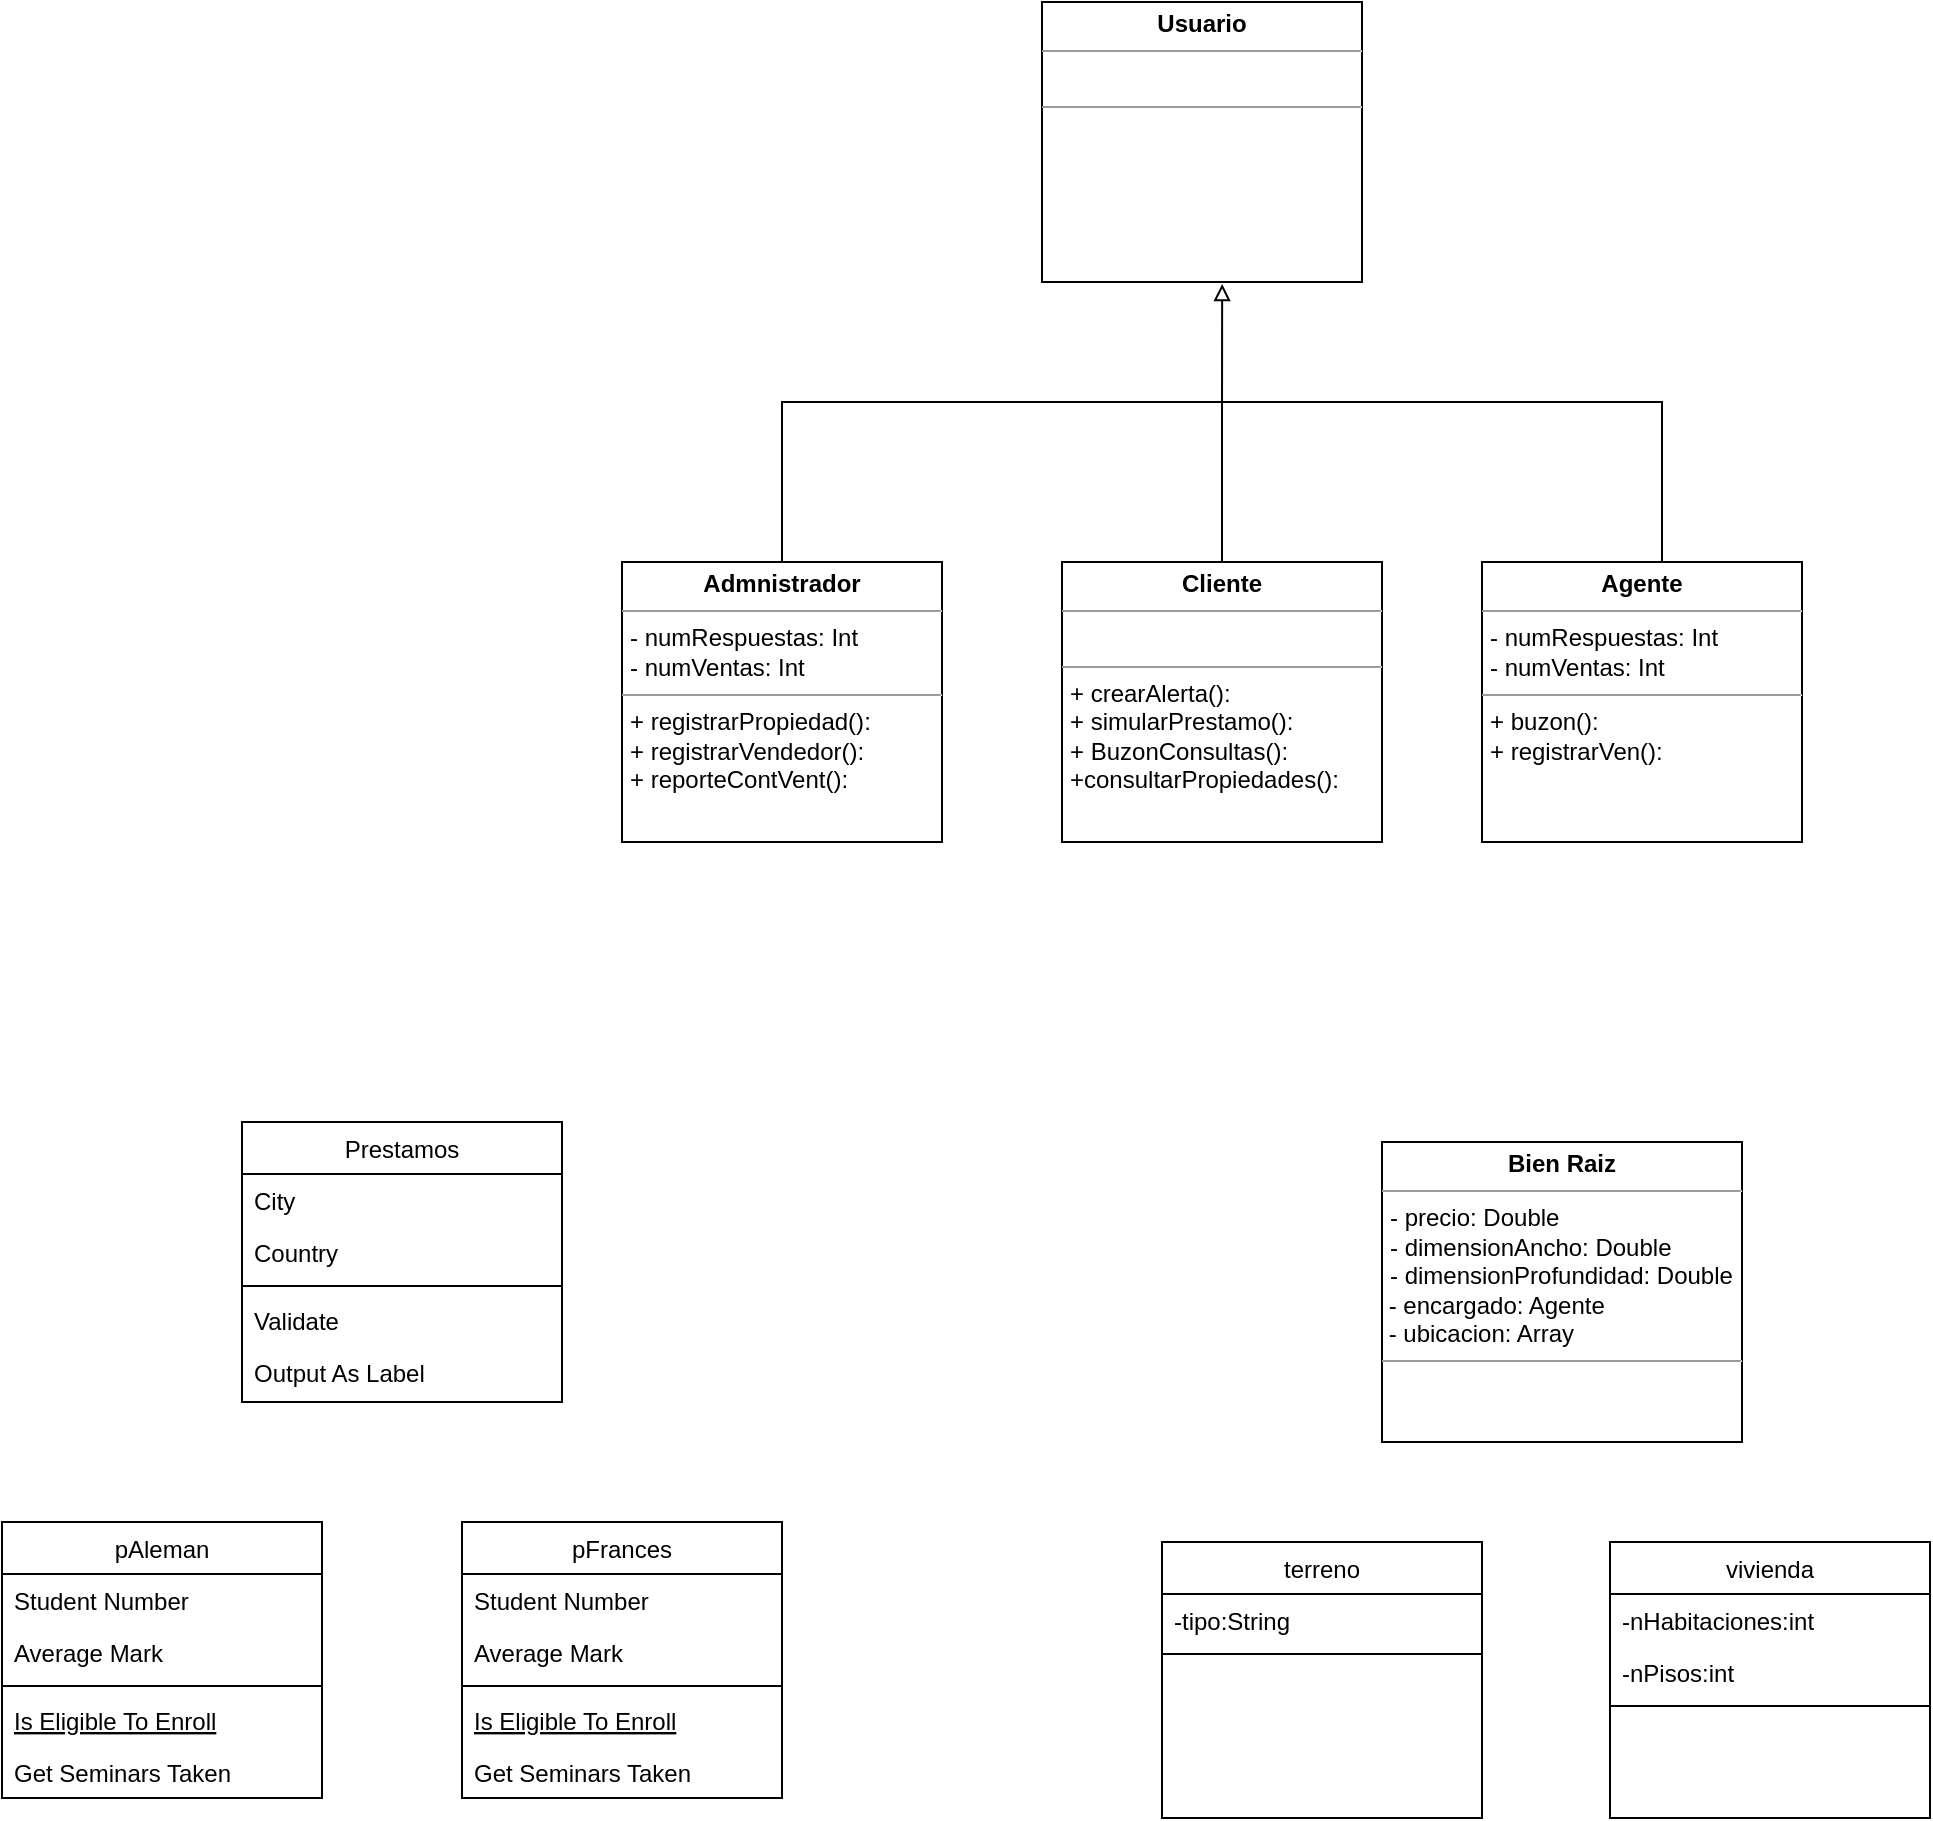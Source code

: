 <mxfile version="14.7.10" type="github">
  <diagram id="C5RBs43oDa-KdzZeNtuy" name="Page-1">
    <mxGraphModel dx="1695" dy="486" grid="1" gridSize="10" guides="1" tooltips="1" connect="1" arrows="1" fold="1" page="1" pageScale="1" pageWidth="827" pageHeight="1169" math="0" shadow="0">
      <root>
        <mxCell id="WIyWlLk6GJQsqaUBKTNV-0" />
        <mxCell id="WIyWlLk6GJQsqaUBKTNV-1" parent="WIyWlLk6GJQsqaUBKTNV-0" />
        <mxCell id="zkfFHV4jXpPFQw0GAbJ--17" value="Prestamos" style="swimlane;fontStyle=0;align=center;verticalAlign=top;childLayout=stackLayout;horizontal=1;startSize=26;horizontalStack=0;resizeParent=1;resizeLast=0;collapsible=1;marginBottom=0;rounded=0;shadow=0;strokeWidth=1;" parent="WIyWlLk6GJQsqaUBKTNV-1" vertex="1">
          <mxGeometry x="-270" y="640" width="160" height="140" as="geometry">
            <mxRectangle x="550" y="140" width="160" height="26" as="alternateBounds" />
          </mxGeometry>
        </mxCell>
        <mxCell id="zkfFHV4jXpPFQw0GAbJ--19" value="City" style="text;align=left;verticalAlign=top;spacingLeft=4;spacingRight=4;overflow=hidden;rotatable=0;points=[[0,0.5],[1,0.5]];portConstraint=eastwest;rounded=0;shadow=0;html=0;" parent="zkfFHV4jXpPFQw0GAbJ--17" vertex="1">
          <mxGeometry y="26" width="160" height="26" as="geometry" />
        </mxCell>
        <mxCell id="zkfFHV4jXpPFQw0GAbJ--22" value="Country" style="text;align=left;verticalAlign=top;spacingLeft=4;spacingRight=4;overflow=hidden;rotatable=0;points=[[0,0.5],[1,0.5]];portConstraint=eastwest;rounded=0;shadow=0;html=0;" parent="zkfFHV4jXpPFQw0GAbJ--17" vertex="1">
          <mxGeometry y="52" width="160" height="26" as="geometry" />
        </mxCell>
        <mxCell id="zkfFHV4jXpPFQw0GAbJ--23" value="" style="line;html=1;strokeWidth=1;align=left;verticalAlign=middle;spacingTop=-1;spacingLeft=3;spacingRight=3;rotatable=0;labelPosition=right;points=[];portConstraint=eastwest;" parent="zkfFHV4jXpPFQw0GAbJ--17" vertex="1">
          <mxGeometry y="78" width="160" height="8" as="geometry" />
        </mxCell>
        <mxCell id="zkfFHV4jXpPFQw0GAbJ--24" value="Validate" style="text;align=left;verticalAlign=top;spacingLeft=4;spacingRight=4;overflow=hidden;rotatable=0;points=[[0,0.5],[1,0.5]];portConstraint=eastwest;" parent="zkfFHV4jXpPFQw0GAbJ--17" vertex="1">
          <mxGeometry y="86" width="160" height="26" as="geometry" />
        </mxCell>
        <mxCell id="zkfFHV4jXpPFQw0GAbJ--25" value="Output As Label" style="text;align=left;verticalAlign=top;spacingLeft=4;spacingRight=4;overflow=hidden;rotatable=0;points=[[0,0.5],[1,0.5]];portConstraint=eastwest;" parent="zkfFHV4jXpPFQw0GAbJ--17" vertex="1">
          <mxGeometry y="112" width="160" height="26" as="geometry" />
        </mxCell>
        <mxCell id="CY76NR0OJ5NZ0YB6ovkI-24" value="pAleman" style="swimlane;fontStyle=0;align=center;verticalAlign=top;childLayout=stackLayout;horizontal=1;startSize=26;horizontalStack=0;resizeParent=1;resizeLast=0;collapsible=1;marginBottom=0;rounded=0;shadow=0;strokeWidth=1;" parent="WIyWlLk6GJQsqaUBKTNV-1" vertex="1">
          <mxGeometry x="-390" y="840" width="160" height="138" as="geometry">
            <mxRectangle x="130" y="380" width="160" height="26" as="alternateBounds" />
          </mxGeometry>
        </mxCell>
        <mxCell id="CY76NR0OJ5NZ0YB6ovkI-25" value="Student Number" style="text;align=left;verticalAlign=top;spacingLeft=4;spacingRight=4;overflow=hidden;rotatable=0;points=[[0,0.5],[1,0.5]];portConstraint=eastwest;" parent="CY76NR0OJ5NZ0YB6ovkI-24" vertex="1">
          <mxGeometry y="26" width="160" height="26" as="geometry" />
        </mxCell>
        <mxCell id="CY76NR0OJ5NZ0YB6ovkI-26" value="Average Mark" style="text;align=left;verticalAlign=top;spacingLeft=4;spacingRight=4;overflow=hidden;rotatable=0;points=[[0,0.5],[1,0.5]];portConstraint=eastwest;rounded=0;shadow=0;html=0;" parent="CY76NR0OJ5NZ0YB6ovkI-24" vertex="1">
          <mxGeometry y="52" width="160" height="26" as="geometry" />
        </mxCell>
        <mxCell id="CY76NR0OJ5NZ0YB6ovkI-27" value="" style="line;html=1;strokeWidth=1;align=left;verticalAlign=middle;spacingTop=-1;spacingLeft=3;spacingRight=3;rotatable=0;labelPosition=right;points=[];portConstraint=eastwest;" parent="CY76NR0OJ5NZ0YB6ovkI-24" vertex="1">
          <mxGeometry y="78" width="160" height="8" as="geometry" />
        </mxCell>
        <mxCell id="CY76NR0OJ5NZ0YB6ovkI-28" value="Is Eligible To Enroll" style="text;align=left;verticalAlign=top;spacingLeft=4;spacingRight=4;overflow=hidden;rotatable=0;points=[[0,0.5],[1,0.5]];portConstraint=eastwest;fontStyle=4" parent="CY76NR0OJ5NZ0YB6ovkI-24" vertex="1">
          <mxGeometry y="86" width="160" height="26" as="geometry" />
        </mxCell>
        <mxCell id="CY76NR0OJ5NZ0YB6ovkI-29" value="Get Seminars Taken" style="text;align=left;verticalAlign=top;spacingLeft=4;spacingRight=4;overflow=hidden;rotatable=0;points=[[0,0.5],[1,0.5]];portConstraint=eastwest;" parent="CY76NR0OJ5NZ0YB6ovkI-24" vertex="1">
          <mxGeometry y="112" width="160" height="26" as="geometry" />
        </mxCell>
        <mxCell id="CY76NR0OJ5NZ0YB6ovkI-30" value="pFrances" style="swimlane;fontStyle=0;align=center;verticalAlign=top;childLayout=stackLayout;horizontal=1;startSize=26;horizontalStack=0;resizeParent=1;resizeLast=0;collapsible=1;marginBottom=0;rounded=0;shadow=0;strokeWidth=1;" parent="WIyWlLk6GJQsqaUBKTNV-1" vertex="1">
          <mxGeometry x="-160" y="840" width="160" height="138" as="geometry">
            <mxRectangle x="130" y="380" width="160" height="26" as="alternateBounds" />
          </mxGeometry>
        </mxCell>
        <mxCell id="CY76NR0OJ5NZ0YB6ovkI-31" value="Student Number" style="text;align=left;verticalAlign=top;spacingLeft=4;spacingRight=4;overflow=hidden;rotatable=0;points=[[0,0.5],[1,0.5]];portConstraint=eastwest;" parent="CY76NR0OJ5NZ0YB6ovkI-30" vertex="1">
          <mxGeometry y="26" width="160" height="26" as="geometry" />
        </mxCell>
        <mxCell id="CY76NR0OJ5NZ0YB6ovkI-32" value="Average Mark" style="text;align=left;verticalAlign=top;spacingLeft=4;spacingRight=4;overflow=hidden;rotatable=0;points=[[0,0.5],[1,0.5]];portConstraint=eastwest;rounded=0;shadow=0;html=0;" parent="CY76NR0OJ5NZ0YB6ovkI-30" vertex="1">
          <mxGeometry y="52" width="160" height="26" as="geometry" />
        </mxCell>
        <mxCell id="CY76NR0OJ5NZ0YB6ovkI-33" value="" style="line;html=1;strokeWidth=1;align=left;verticalAlign=middle;spacingTop=-1;spacingLeft=3;spacingRight=3;rotatable=0;labelPosition=right;points=[];portConstraint=eastwest;" parent="CY76NR0OJ5NZ0YB6ovkI-30" vertex="1">
          <mxGeometry y="78" width="160" height="8" as="geometry" />
        </mxCell>
        <mxCell id="CY76NR0OJ5NZ0YB6ovkI-34" value="Is Eligible To Enroll" style="text;align=left;verticalAlign=top;spacingLeft=4;spacingRight=4;overflow=hidden;rotatable=0;points=[[0,0.5],[1,0.5]];portConstraint=eastwest;fontStyle=4" parent="CY76NR0OJ5NZ0YB6ovkI-30" vertex="1">
          <mxGeometry y="86" width="160" height="26" as="geometry" />
        </mxCell>
        <mxCell id="CY76NR0OJ5NZ0YB6ovkI-35" value="Get Seminars Taken" style="text;align=left;verticalAlign=top;spacingLeft=4;spacingRight=4;overflow=hidden;rotatable=0;points=[[0,0.5],[1,0.5]];portConstraint=eastwest;" parent="CY76NR0OJ5NZ0YB6ovkI-30" vertex="1">
          <mxGeometry y="112" width="160" height="26" as="geometry" />
        </mxCell>
        <mxCell id="CY76NR0OJ5NZ0YB6ovkI-42" value="terreno" style="swimlane;fontStyle=0;align=center;verticalAlign=top;childLayout=stackLayout;horizontal=1;startSize=26;horizontalStack=0;resizeParent=1;resizeLast=0;collapsible=1;marginBottom=0;rounded=0;shadow=0;strokeWidth=1;" parent="WIyWlLk6GJQsqaUBKTNV-1" vertex="1">
          <mxGeometry x="190" y="850" width="160" height="138" as="geometry">
            <mxRectangle x="130" y="380" width="160" height="26" as="alternateBounds" />
          </mxGeometry>
        </mxCell>
        <mxCell id="CY76NR0OJ5NZ0YB6ovkI-43" value="-tipo:String" style="text;align=left;verticalAlign=top;spacingLeft=4;spacingRight=4;overflow=hidden;rotatable=0;points=[[0,0.5],[1,0.5]];portConstraint=eastwest;" parent="CY76NR0OJ5NZ0YB6ovkI-42" vertex="1">
          <mxGeometry y="26" width="160" height="26" as="geometry" />
        </mxCell>
        <mxCell id="CY76NR0OJ5NZ0YB6ovkI-45" value="" style="line;html=1;strokeWidth=1;align=left;verticalAlign=middle;spacingTop=-1;spacingLeft=3;spacingRight=3;rotatable=0;labelPosition=right;points=[];portConstraint=eastwest;" parent="CY76NR0OJ5NZ0YB6ovkI-42" vertex="1">
          <mxGeometry y="52" width="160" height="8" as="geometry" />
        </mxCell>
        <mxCell id="CY76NR0OJ5NZ0YB6ovkI-48" value="vivienda" style="swimlane;fontStyle=0;align=center;verticalAlign=top;childLayout=stackLayout;horizontal=1;startSize=26;horizontalStack=0;resizeParent=1;resizeLast=0;collapsible=1;marginBottom=0;rounded=0;shadow=0;strokeWidth=1;" parent="WIyWlLk6GJQsqaUBKTNV-1" vertex="1">
          <mxGeometry x="414" y="850" width="160" height="138" as="geometry">
            <mxRectangle x="130" y="380" width="160" height="26" as="alternateBounds" />
          </mxGeometry>
        </mxCell>
        <mxCell id="CY76NR0OJ5NZ0YB6ovkI-49" value="-nHabitaciones:int" style="text;align=left;verticalAlign=top;spacingLeft=4;spacingRight=4;overflow=hidden;rotatable=0;points=[[0,0.5],[1,0.5]];portConstraint=eastwest;" parent="CY76NR0OJ5NZ0YB6ovkI-48" vertex="1">
          <mxGeometry y="26" width="160" height="26" as="geometry" />
        </mxCell>
        <mxCell id="CY76NR0OJ5NZ0YB6ovkI-50" value="-nPisos:int" style="text;align=left;verticalAlign=top;spacingLeft=4;spacingRight=4;overflow=hidden;rotatable=0;points=[[0,0.5],[1,0.5]];portConstraint=eastwest;rounded=0;shadow=0;html=0;" parent="CY76NR0OJ5NZ0YB6ovkI-48" vertex="1">
          <mxGeometry y="52" width="160" height="26" as="geometry" />
        </mxCell>
        <mxCell id="CY76NR0OJ5NZ0YB6ovkI-51" value="" style="line;html=1;strokeWidth=1;align=left;verticalAlign=middle;spacingTop=-1;spacingLeft=3;spacingRight=3;rotatable=0;labelPosition=right;points=[];portConstraint=eastwest;" parent="CY76NR0OJ5NZ0YB6ovkI-48" vertex="1">
          <mxGeometry y="78" width="160" height="8" as="geometry" />
        </mxCell>
        <mxCell id="NgRh3cSe2NJ35DDAYW6M-10" style="edgeStyle=orthogonalEdgeStyle;rounded=0;orthogonalLoop=1;jettySize=auto;html=1;endArrow=none;endFill=0;" edge="1" parent="WIyWlLk6GJQsqaUBKTNV-1" source="NgRh3cSe2NJ35DDAYW6M-0">
          <mxGeometry relative="1" as="geometry">
            <mxPoint x="220" y="280" as="targetPoint" />
            <Array as="points">
              <mxPoint x="440" y="280" />
            </Array>
          </mxGeometry>
        </mxCell>
        <mxCell id="NgRh3cSe2NJ35DDAYW6M-0" value="&lt;p style=&quot;margin: 0px ; margin-top: 4px ; text-align: center&quot;&gt;&lt;b&gt;Agente&lt;/b&gt;&lt;/p&gt;&lt;hr size=&quot;1&quot;&gt;&lt;p style=&quot;margin: 0px ; margin-left: 4px&quot;&gt;- numRespuestas: Int&lt;/p&gt;&lt;p style=&quot;margin: 0px ; margin-left: 4px&quot;&gt;- numVentas: Int&lt;/p&gt;&lt;hr size=&quot;1&quot;&gt;&lt;p style=&quot;margin: 0px ; margin-left: 4px&quot;&gt;+ buzon()&lt;span&gt;:&amp;nbsp;&lt;/span&gt;&lt;/p&gt;&lt;p style=&quot;margin: 0px ; margin-left: 4px&quot;&gt;&lt;span&gt;+ registrarVen():&lt;/span&gt;&lt;/p&gt;" style="verticalAlign=top;align=left;overflow=fill;fontSize=12;fontFamily=Helvetica;html=1;" vertex="1" parent="WIyWlLk6GJQsqaUBKTNV-1">
          <mxGeometry x="350" y="360" width="160" height="140" as="geometry" />
        </mxCell>
        <mxCell id="NgRh3cSe2NJ35DDAYW6M-8" style="edgeStyle=orthogonalEdgeStyle;rounded=0;orthogonalLoop=1;jettySize=auto;html=1;endArrow=none;endFill=0;" edge="1" parent="WIyWlLk6GJQsqaUBKTNV-1" source="NgRh3cSe2NJ35DDAYW6M-4">
          <mxGeometry relative="1" as="geometry">
            <mxPoint x="220" y="280" as="targetPoint" />
            <Array as="points">
              <mxPoint y="310" />
              <mxPoint y="310" />
            </Array>
          </mxGeometry>
        </mxCell>
        <mxCell id="NgRh3cSe2NJ35DDAYW6M-4" value="&lt;p style=&quot;margin: 0px ; margin-top: 4px ; text-align: center&quot;&gt;&lt;b&gt;Admnistrador&lt;/b&gt;&lt;/p&gt;&lt;hr size=&quot;1&quot;&gt;&lt;p style=&quot;margin: 0px ; margin-left: 4px&quot;&gt;- numRespuestas: Int&lt;/p&gt;&lt;p style=&quot;margin: 0px ; margin-left: 4px&quot;&gt;- numVentas: Int&lt;/p&gt;&lt;hr size=&quot;1&quot;&gt;&lt;p style=&quot;margin: 0px ; margin-left: 4px&quot;&gt;+ registrarPropiedad()&lt;span&gt;:&amp;nbsp;&lt;/span&gt;&lt;/p&gt;&lt;p style=&quot;margin: 0px ; margin-left: 4px&quot;&gt;&lt;span&gt;+ registrarVendedor(&lt;/span&gt;&lt;span&gt;):&lt;/span&gt;&lt;/p&gt;&lt;p style=&quot;margin: 0px ; margin-left: 4px&quot;&gt;&lt;span&gt;+ reporteContVent():&lt;/span&gt;&lt;/p&gt;" style="verticalAlign=top;align=left;overflow=fill;fontSize=12;fontFamily=Helvetica;html=1;" vertex="1" parent="WIyWlLk6GJQsqaUBKTNV-1">
          <mxGeometry x="-80" y="360" width="160" height="140" as="geometry" />
        </mxCell>
        <mxCell id="NgRh3cSe2NJ35DDAYW6M-5" value="&lt;p style=&quot;margin: 0px ; margin-top: 4px ; text-align: center&quot;&gt;&lt;b&gt;Usuario&lt;/b&gt;&lt;/p&gt;&lt;hr size=&quot;1&quot;&gt;&lt;p style=&quot;margin: 0px ; margin-left: 4px&quot;&gt;&lt;br&gt;&lt;/p&gt;&lt;hr size=&quot;1&quot;&gt;&lt;p style=&quot;margin: 0px ; margin-left: 4px&quot;&gt;&lt;br&gt;&lt;/p&gt;" style="verticalAlign=top;align=left;overflow=fill;fontSize=12;fontFamily=Helvetica;html=1;" vertex="1" parent="WIyWlLk6GJQsqaUBKTNV-1">
          <mxGeometry x="130" y="80" width="160" height="140" as="geometry" />
        </mxCell>
        <mxCell id="NgRh3cSe2NJ35DDAYW6M-7" style="edgeStyle=orthogonalEdgeStyle;rounded=0;orthogonalLoop=1;jettySize=auto;html=1;entryX=0.563;entryY=1.007;entryDx=0;entryDy=0;entryPerimeter=0;endArrow=block;endFill=0;" edge="1" parent="WIyWlLk6GJQsqaUBKTNV-1" source="NgRh3cSe2NJ35DDAYW6M-6" target="NgRh3cSe2NJ35DDAYW6M-5">
          <mxGeometry relative="1" as="geometry" />
        </mxCell>
        <mxCell id="NgRh3cSe2NJ35DDAYW6M-6" value="&lt;p style=&quot;margin: 0px ; margin-top: 4px ; text-align: center&quot;&gt;&lt;b&gt;Cliente&lt;/b&gt;&lt;/p&gt;&lt;hr size=&quot;1&quot;&gt;&lt;p style=&quot;margin: 0px ; margin-left: 4px&quot;&gt;&lt;br&gt;&lt;/p&gt;&lt;hr size=&quot;1&quot;&gt;&lt;p style=&quot;margin: 0px ; margin-left: 4px&quot;&gt;+ crearAlerta()&lt;span&gt;:&amp;nbsp;&lt;/span&gt;&lt;/p&gt;&lt;p style=&quot;margin: 0px ; margin-left: 4px&quot;&gt;&lt;span&gt;+ simularPrestamo(&lt;/span&gt;&lt;span&gt;):&lt;/span&gt;&lt;/p&gt;&lt;p style=&quot;margin: 0px ; margin-left: 4px&quot;&gt;&lt;span&gt;+ BuzonConsultas():&lt;/span&gt;&lt;/p&gt;&lt;p style=&quot;margin: 0px ; margin-left: 4px&quot;&gt;&lt;span&gt;+consultarPropiedades():&lt;/span&gt;&lt;/p&gt;" style="verticalAlign=top;align=left;overflow=fill;fontSize=12;fontFamily=Helvetica;html=1;" vertex="1" parent="WIyWlLk6GJQsqaUBKTNV-1">
          <mxGeometry x="140" y="360" width="160" height="140" as="geometry" />
        </mxCell>
        <mxCell id="NgRh3cSe2NJ35DDAYW6M-13" value="&lt;p style=&quot;margin: 0px ; margin-top: 4px ; text-align: center&quot;&gt;&lt;b&gt;Bien Raiz&lt;/b&gt;&lt;/p&gt;&lt;hr size=&quot;1&quot;&gt;&lt;p style=&quot;margin: 0px ; margin-left: 4px&quot;&gt;- precio: Double&lt;/p&gt;&lt;p style=&quot;margin: 0px ; margin-left: 4px&quot;&gt;- dimensionAncho: Double&lt;/p&gt;&lt;p style=&quot;margin: 0px ; margin-left: 4px&quot;&gt;- dimensionProfundidad: Double&lt;/p&gt;&amp;nbsp;- encargado: Agente&lt;br&gt;&amp;nbsp;- ubicacion: Array&lt;br&gt;&lt;hr size=&quot;1&quot;&gt;&lt;p style=&quot;margin: 0px ; margin-left: 4px&quot;&gt;&lt;br&gt;&lt;/p&gt;" style="verticalAlign=top;align=left;overflow=fill;fontSize=12;fontFamily=Helvetica;html=1;" vertex="1" parent="WIyWlLk6GJQsqaUBKTNV-1">
          <mxGeometry x="300" y="650" width="180" height="150" as="geometry" />
        </mxCell>
      </root>
    </mxGraphModel>
  </diagram>
</mxfile>
